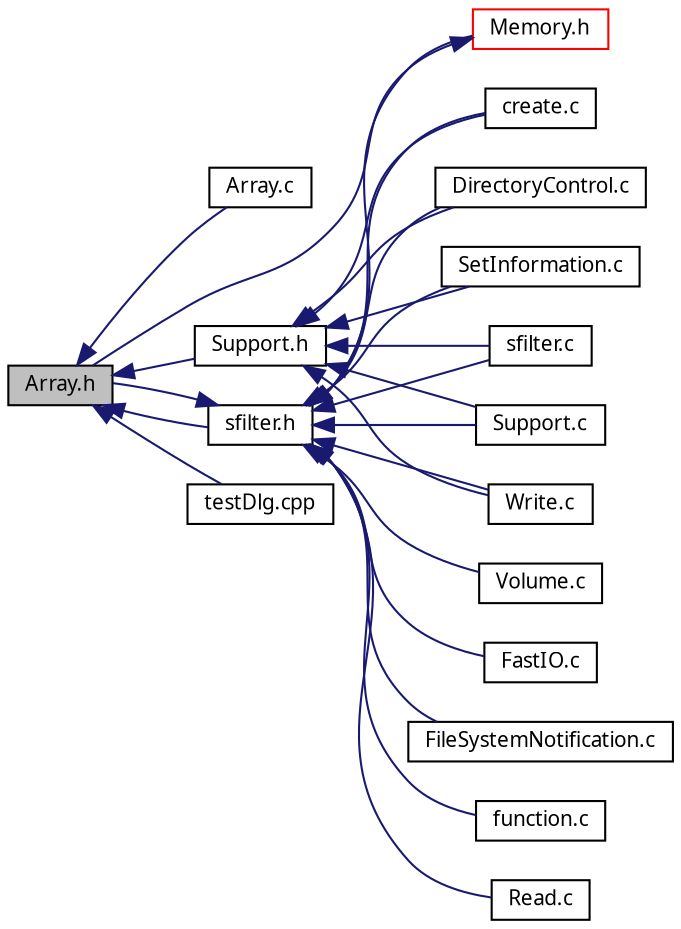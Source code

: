 digraph G
{
  edge [fontname="FreeSans.ttf",fontsize=10,labelfontname="FreeSans.ttf",labelfontsize=10];
  node [fontname="FreeSans.ttf",fontsize=10,shape=record];
  rankdir=LR;
  Node1 [label="Array.h",height=0.2,width=0.4,color="black", fillcolor="grey75", style="filled" fontcolor="black"];
  Node1 -> Node2 [dir=back,color="midnightblue",fontsize=10,style="solid"];
  Node2 [label="Array.c",height=0.2,width=0.4,color="black", fillcolor="white", style="filled",URL="$_array_8c.html"];
  Node1 -> Node3 [dir=back,color="midnightblue",fontsize=10,style="solid"];
  Node3 [label="sfilter.h",height=0.2,width=0.4,color="black", fillcolor="white", style="filled",URL="$sfilter_8h.html"];
  Node3 -> Node1 [dir=back,color="midnightblue",fontsize=10,style="solid"];
  Node3 -> Node4 [dir=back,color="midnightblue",fontsize=10,style="solid"];
  Node4 [label="Memory.h",height=0.2,width=0.4,color="red", fillcolor="white", style="filled",URL="$_memory_8h.html"];
  Node4 -> Node1 [dir=back,color="midnightblue",fontsize=10,style="solid"];
  Node3 -> Node5 [dir=back,color="midnightblue",fontsize=10,style="solid"];
  Node5 [label="create.c",height=0.2,width=0.4,color="black", fillcolor="white", style="filled",URL="$create_8c.html"];
  Node3 -> Node6 [dir=back,color="midnightblue",fontsize=10,style="solid"];
  Node6 [label="DirectoryControl.c",height=0.2,width=0.4,color="black", fillcolor="white", style="filled",URL="$_directory_control_8c.html"];
  Node3 -> Node7 [dir=back,color="midnightblue",fontsize=10,style="solid"];
  Node7 [label="FastIO.c",height=0.2,width=0.4,color="black", fillcolor="white", style="filled",URL="$_fast_i_o_8c.html"];
  Node3 -> Node8 [dir=back,color="midnightblue",fontsize=10,style="solid"];
  Node8 [label="FileSystemNotification.c",height=0.2,width=0.4,color="black", fillcolor="white", style="filled",URL="$_file_system_notification_8c.html"];
  Node3 -> Node9 [dir=back,color="midnightblue",fontsize=10,style="solid"];
  Node9 [label="function.c",height=0.2,width=0.4,color="black", fillcolor="white", style="filled",URL="$function_8c.html"];
  Node3 -> Node10 [dir=back,color="midnightblue",fontsize=10,style="solid"];
  Node10 [label="Read.c",height=0.2,width=0.4,color="black", fillcolor="white", style="filled",URL="$_read_8c.html"];
  Node3 -> Node11 [dir=back,color="midnightblue",fontsize=10,style="solid"];
  Node11 [label="SetInformation.c",height=0.2,width=0.4,color="black", fillcolor="white", style="filled",URL="$_set_information_8c.html"];
  Node3 -> Node12 [dir=back,color="midnightblue",fontsize=10,style="solid"];
  Node12 [label="sfilter.c",height=0.2,width=0.4,color="black", fillcolor="white", style="filled",URL="$sfilter_8c.html"];
  Node3 -> Node13 [dir=back,color="midnightblue",fontsize=10,style="solid"];
  Node13 [label="Support.c",height=0.2,width=0.4,color="black", fillcolor="white", style="filled",URL="$_support_8c.html"];
  Node3 -> Node14 [dir=back,color="midnightblue",fontsize=10,style="solid"];
  Node14 [label="Volume.c",height=0.2,width=0.4,color="black", fillcolor="white", style="filled",URL="$_volume_8c.html"];
  Node3 -> Node15 [dir=back,color="midnightblue",fontsize=10,style="solid"];
  Node15 [label="Write.c",height=0.2,width=0.4,color="black", fillcolor="white", style="filled",URL="$_write_8c.html"];
  Node1 -> Node16 [dir=back,color="midnightblue",fontsize=10,style="solid"];
  Node16 [label="Support.h",height=0.2,width=0.4,color="black", fillcolor="white", style="filled",URL="$_support_8h.html"];
  Node16 -> Node5 [dir=back,color="midnightblue",fontsize=10,style="solid"];
  Node16 -> Node6 [dir=back,color="midnightblue",fontsize=10,style="solid"];
  Node16 -> Node11 [dir=back,color="midnightblue",fontsize=10,style="solid"];
  Node16 -> Node12 [dir=back,color="midnightblue",fontsize=10,style="solid"];
  Node16 -> Node13 [dir=back,color="midnightblue",fontsize=10,style="solid"];
  Node16 -> Node15 [dir=back,color="midnightblue",fontsize=10,style="solid"];
  Node1 -> Node17 [dir=back,color="midnightblue",fontsize=10,style="solid"];
  Node17 [label="testDlg.cpp",height=0.2,width=0.4,color="black", fillcolor="white", style="filled",URL="$test_dlg_8cpp.html"];
}
